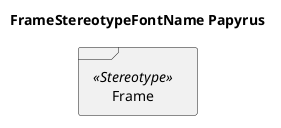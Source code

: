 @startuml
'!include ../../../plantuml-styles/plantuml-ae-skinparam-ex.iuml

skinparam FrameStereotypeFontName Papyrus

title FrameStereotypeFontName Papyrus

frame Frame <<Stereotype>>
@enduml